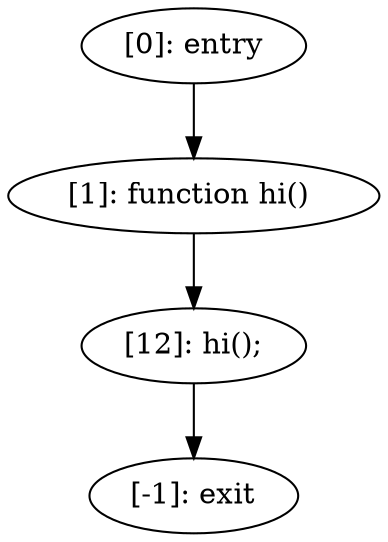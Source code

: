 digraph {
"0" [label="[1]: function hi() \n"] 
"1" [label="[0]: entry"] 
"2" [label="[-1]: exit"] 
"3" [label="[12]: hi();\n"] 
"0" -> "3" [label=""] 
"1" -> "0" [label=""] 
"3" -> "2" [label=""] 
}
